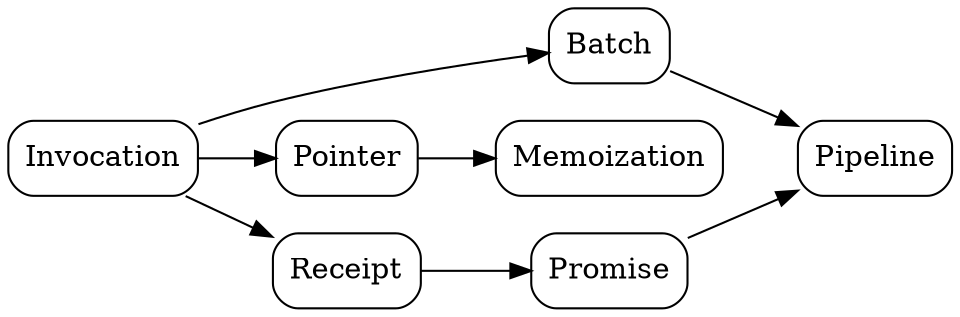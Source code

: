 digraph {
    rankdir="LR"

    node [
      style=rounded
      shape=box
    ]

    Invocation -> Batch -> Pipeline
    Invocation -> Pointer -> Memoization
    Invocation -> Receipt -> Promise -> Pipeline
}
